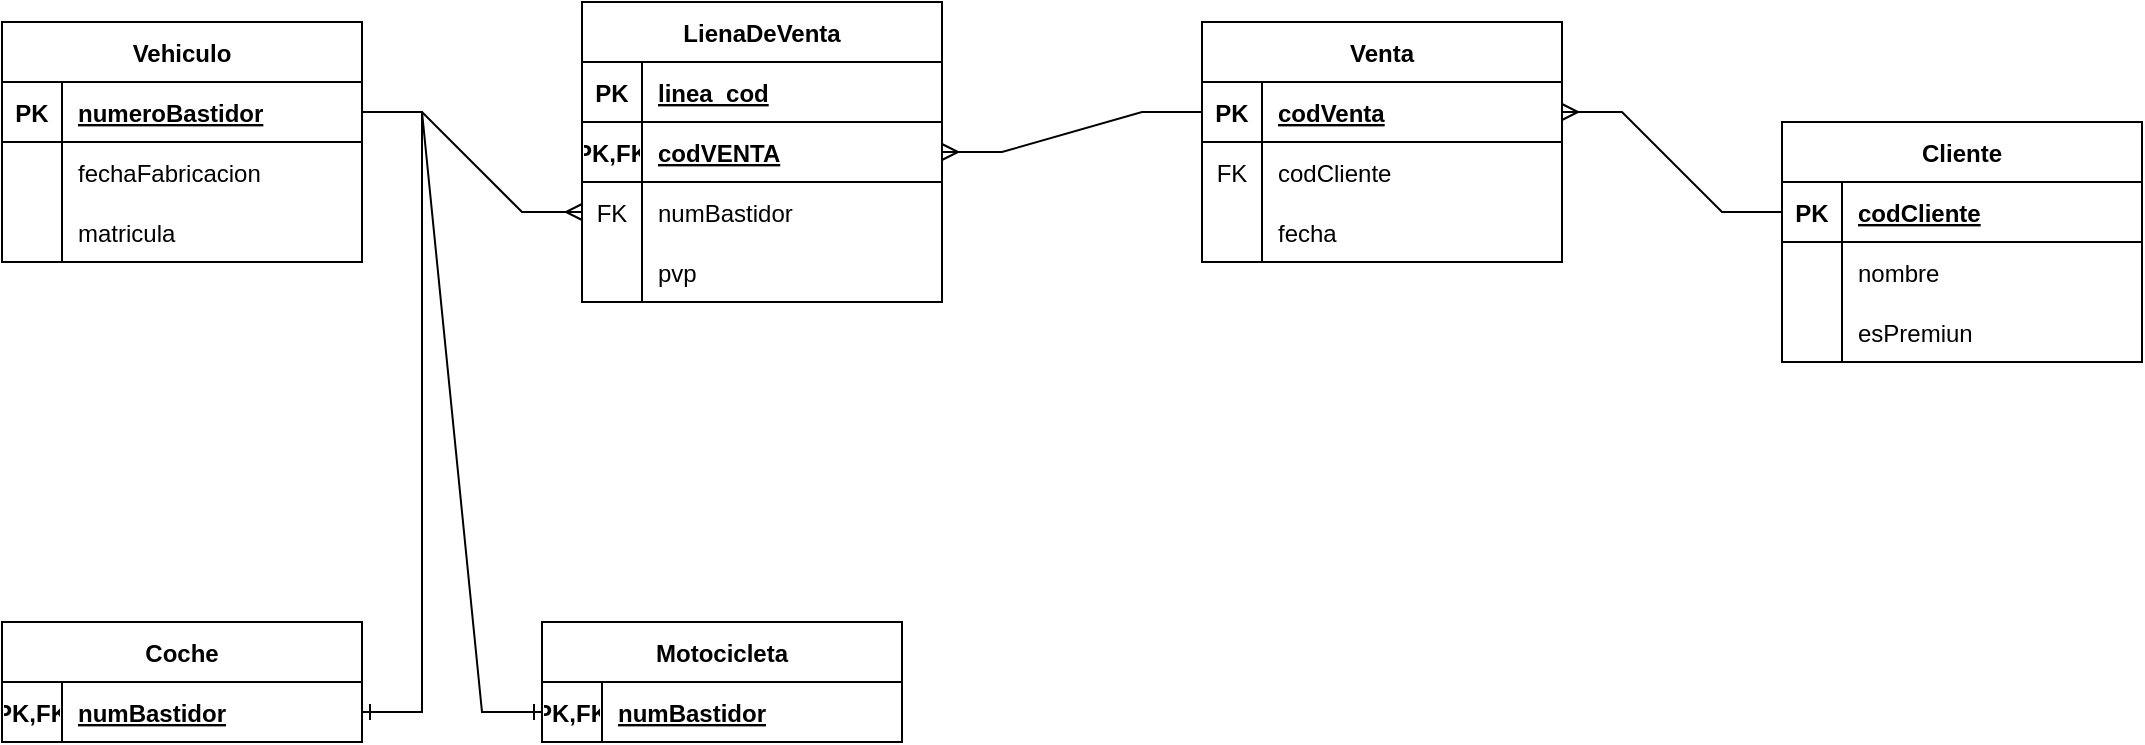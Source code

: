 <mxfile version="20.8.16" type="device"><diagram id="R2lEEEUBdFMjLlhIrx00" name="Page-1"><mxGraphModel dx="1114" dy="664" grid="1" gridSize="10" guides="1" tooltips="1" connect="1" arrows="1" fold="1" page="1" pageScale="1" pageWidth="850" pageHeight="1100" math="0" shadow="0" extFonts="Permanent Marker^https://fonts.googleapis.com/css?family=Permanent+Marker"><root><mxCell id="0"/><mxCell id="1" parent="0"/><mxCell id="3yty5MjpDmrxV82f9XFK-1" value="Vehiculo" style="shape=table;startSize=30;container=1;collapsible=1;childLayout=tableLayout;fixedRows=1;rowLines=0;fontStyle=1;align=center;resizeLast=1;" parent="1" vertex="1"><mxGeometry x="30" y="220" width="180" height="120" as="geometry"/></mxCell><mxCell id="3yty5MjpDmrxV82f9XFK-2" value="" style="shape=tableRow;horizontal=0;startSize=0;swimlaneHead=0;swimlaneBody=0;fillColor=none;collapsible=0;dropTarget=0;points=[[0,0.5],[1,0.5]];portConstraint=eastwest;top=0;left=0;right=0;bottom=1;" parent="3yty5MjpDmrxV82f9XFK-1" vertex="1"><mxGeometry y="30" width="180" height="30" as="geometry"/></mxCell><mxCell id="3yty5MjpDmrxV82f9XFK-3" value="PK" style="shape=partialRectangle;connectable=0;fillColor=none;top=0;left=0;bottom=0;right=0;fontStyle=1;overflow=hidden;" parent="3yty5MjpDmrxV82f9XFK-2" vertex="1"><mxGeometry width="30" height="30" as="geometry"><mxRectangle width="30" height="30" as="alternateBounds"/></mxGeometry></mxCell><mxCell id="3yty5MjpDmrxV82f9XFK-4" value="numeroBastidor" style="shape=partialRectangle;connectable=0;fillColor=none;top=0;left=0;bottom=0;right=0;align=left;spacingLeft=6;fontStyle=5;overflow=hidden;" parent="3yty5MjpDmrxV82f9XFK-2" vertex="1"><mxGeometry x="30" width="150" height="30" as="geometry"><mxRectangle width="150" height="30" as="alternateBounds"/></mxGeometry></mxCell><mxCell id="3yty5MjpDmrxV82f9XFK-5" value="" style="shape=tableRow;horizontal=0;startSize=0;swimlaneHead=0;swimlaneBody=0;fillColor=none;collapsible=0;dropTarget=0;points=[[0,0.5],[1,0.5]];portConstraint=eastwest;top=0;left=0;right=0;bottom=0;" parent="3yty5MjpDmrxV82f9XFK-1" vertex="1"><mxGeometry y="60" width="180" height="30" as="geometry"/></mxCell><mxCell id="3yty5MjpDmrxV82f9XFK-6" value="" style="shape=partialRectangle;connectable=0;fillColor=none;top=0;left=0;bottom=0;right=0;editable=1;overflow=hidden;" parent="3yty5MjpDmrxV82f9XFK-5" vertex="1"><mxGeometry width="30" height="30" as="geometry"><mxRectangle width="30" height="30" as="alternateBounds"/></mxGeometry></mxCell><mxCell id="3yty5MjpDmrxV82f9XFK-7" value="fechaFabricacion" style="shape=partialRectangle;connectable=0;fillColor=none;top=0;left=0;bottom=0;right=0;align=left;spacingLeft=6;overflow=hidden;" parent="3yty5MjpDmrxV82f9XFK-5" vertex="1"><mxGeometry x="30" width="150" height="30" as="geometry"><mxRectangle width="150" height="30" as="alternateBounds"/></mxGeometry></mxCell><mxCell id="3yty5MjpDmrxV82f9XFK-8" value="" style="shape=tableRow;horizontal=0;startSize=0;swimlaneHead=0;swimlaneBody=0;fillColor=none;collapsible=0;dropTarget=0;points=[[0,0.5],[1,0.5]];portConstraint=eastwest;top=0;left=0;right=0;bottom=0;" parent="3yty5MjpDmrxV82f9XFK-1" vertex="1"><mxGeometry y="90" width="180" height="30" as="geometry"/></mxCell><mxCell id="3yty5MjpDmrxV82f9XFK-9" value="" style="shape=partialRectangle;connectable=0;fillColor=none;top=0;left=0;bottom=0;right=0;editable=1;overflow=hidden;" parent="3yty5MjpDmrxV82f9XFK-8" vertex="1"><mxGeometry width="30" height="30" as="geometry"><mxRectangle width="30" height="30" as="alternateBounds"/></mxGeometry></mxCell><mxCell id="3yty5MjpDmrxV82f9XFK-10" value="matricula" style="shape=partialRectangle;connectable=0;fillColor=none;top=0;left=0;bottom=0;right=0;align=left;spacingLeft=6;overflow=hidden;" parent="3yty5MjpDmrxV82f9XFK-8" vertex="1"><mxGeometry x="30" width="150" height="30" as="geometry"><mxRectangle width="150" height="30" as="alternateBounds"/></mxGeometry></mxCell><mxCell id="3yty5MjpDmrxV82f9XFK-14" value="LienaDeVenta" style="shape=table;startSize=30;container=1;collapsible=1;childLayout=tableLayout;fixedRows=1;rowLines=0;fontStyle=1;align=center;resizeLast=1;" parent="1" vertex="1"><mxGeometry x="320" y="210" width="180" height="150" as="geometry"/></mxCell><mxCell id="3yty5MjpDmrxV82f9XFK-15" value="" style="shape=tableRow;horizontal=0;startSize=0;swimlaneHead=0;swimlaneBody=0;fillColor=none;collapsible=0;dropTarget=0;points=[[0,0.5],[1,0.5]];portConstraint=eastwest;top=0;left=0;right=0;bottom=1;" parent="3yty5MjpDmrxV82f9XFK-14" vertex="1"><mxGeometry y="30" width="180" height="30" as="geometry"/></mxCell><mxCell id="3yty5MjpDmrxV82f9XFK-16" value="PK" style="shape=partialRectangle;connectable=0;fillColor=none;top=0;left=0;bottom=0;right=0;fontStyle=1;overflow=hidden;" parent="3yty5MjpDmrxV82f9XFK-15" vertex="1"><mxGeometry width="30" height="30" as="geometry"><mxRectangle width="30" height="30" as="alternateBounds"/></mxGeometry></mxCell><mxCell id="3yty5MjpDmrxV82f9XFK-17" value="linea_cod" style="shape=partialRectangle;connectable=0;fillColor=none;top=0;left=0;bottom=0;right=0;align=left;spacingLeft=6;fontStyle=5;overflow=hidden;" parent="3yty5MjpDmrxV82f9XFK-15" vertex="1"><mxGeometry x="30" width="150" height="30" as="geometry"><mxRectangle width="150" height="30" as="alternateBounds"/></mxGeometry></mxCell><mxCell id="3yty5MjpDmrxV82f9XFK-92" value="" style="shape=tableRow;horizontal=0;startSize=0;swimlaneHead=0;swimlaneBody=0;fillColor=none;collapsible=0;dropTarget=0;points=[[0,0.5],[1,0.5]];portConstraint=eastwest;top=0;left=0;right=0;bottom=1;" parent="3yty5MjpDmrxV82f9XFK-14" vertex="1"><mxGeometry y="60" width="180" height="30" as="geometry"/></mxCell><mxCell id="3yty5MjpDmrxV82f9XFK-93" value="PK,FK" style="shape=partialRectangle;connectable=0;fillColor=none;top=0;left=0;bottom=0;right=0;fontStyle=1;overflow=hidden;" parent="3yty5MjpDmrxV82f9XFK-92" vertex="1"><mxGeometry width="30" height="30" as="geometry"><mxRectangle width="30" height="30" as="alternateBounds"/></mxGeometry></mxCell><mxCell id="3yty5MjpDmrxV82f9XFK-94" value="codVENTA" style="shape=partialRectangle;connectable=0;fillColor=none;top=0;left=0;bottom=0;right=0;align=left;spacingLeft=6;fontStyle=5;overflow=hidden;" parent="3yty5MjpDmrxV82f9XFK-92" vertex="1"><mxGeometry x="30" width="150" height="30" as="geometry"><mxRectangle width="150" height="30" as="alternateBounds"/></mxGeometry></mxCell><mxCell id="3yty5MjpDmrxV82f9XFK-95" value="" style="shape=tableRow;horizontal=0;startSize=0;swimlaneHead=0;swimlaneBody=0;fillColor=none;collapsible=0;dropTarget=0;points=[[0,0.5],[1,0.5]];portConstraint=eastwest;top=0;left=0;right=0;bottom=0;" parent="3yty5MjpDmrxV82f9XFK-14" vertex="1"><mxGeometry y="90" width="180" height="30" as="geometry"/></mxCell><mxCell id="3yty5MjpDmrxV82f9XFK-96" value="FK" style="shape=partialRectangle;connectable=0;fillColor=none;top=0;left=0;bottom=0;right=0;fontStyle=0;overflow=hidden;" parent="3yty5MjpDmrxV82f9XFK-95" vertex="1"><mxGeometry width="30" height="30" as="geometry"><mxRectangle width="30" height="30" as="alternateBounds"/></mxGeometry></mxCell><mxCell id="3yty5MjpDmrxV82f9XFK-97" value="numBastidor" style="shape=partialRectangle;connectable=0;fillColor=none;top=0;left=0;bottom=0;right=0;align=left;spacingLeft=6;fontStyle=0;overflow=hidden;" parent="3yty5MjpDmrxV82f9XFK-95" vertex="1"><mxGeometry x="30" width="150" height="30" as="geometry"><mxRectangle width="150" height="30" as="alternateBounds"/></mxGeometry></mxCell><mxCell id="3yty5MjpDmrxV82f9XFK-18" value="" style="shape=tableRow;horizontal=0;startSize=0;swimlaneHead=0;swimlaneBody=0;fillColor=none;collapsible=0;dropTarget=0;points=[[0,0.5],[1,0.5]];portConstraint=eastwest;top=0;left=0;right=0;bottom=0;" parent="3yty5MjpDmrxV82f9XFK-14" vertex="1"><mxGeometry y="120" width="180" height="30" as="geometry"/></mxCell><mxCell id="3yty5MjpDmrxV82f9XFK-19" value="" style="shape=partialRectangle;connectable=0;fillColor=none;top=0;left=0;bottom=0;right=0;editable=1;overflow=hidden;" parent="3yty5MjpDmrxV82f9XFK-18" vertex="1"><mxGeometry width="30" height="30" as="geometry"><mxRectangle width="30" height="30" as="alternateBounds"/></mxGeometry></mxCell><mxCell id="3yty5MjpDmrxV82f9XFK-20" value="pvp" style="shape=partialRectangle;connectable=0;fillColor=none;top=0;left=0;bottom=0;right=0;align=left;spacingLeft=6;overflow=hidden;" parent="3yty5MjpDmrxV82f9XFK-18" vertex="1"><mxGeometry x="30" width="150" height="30" as="geometry"><mxRectangle width="150" height="30" as="alternateBounds"/></mxGeometry></mxCell><mxCell id="3yty5MjpDmrxV82f9XFK-27" value="Venta" style="shape=table;startSize=30;container=1;collapsible=1;childLayout=tableLayout;fixedRows=1;rowLines=0;fontStyle=1;align=center;resizeLast=1;" parent="1" vertex="1"><mxGeometry x="630" y="220" width="180" height="120" as="geometry"/></mxCell><mxCell id="3yty5MjpDmrxV82f9XFK-28" value="" style="shape=tableRow;horizontal=0;startSize=0;swimlaneHead=0;swimlaneBody=0;fillColor=none;collapsible=0;dropTarget=0;points=[[0,0.5],[1,0.5]];portConstraint=eastwest;top=0;left=0;right=0;bottom=1;" parent="3yty5MjpDmrxV82f9XFK-27" vertex="1"><mxGeometry y="30" width="180" height="30" as="geometry"/></mxCell><mxCell id="3yty5MjpDmrxV82f9XFK-29" value="PK" style="shape=partialRectangle;connectable=0;fillColor=none;top=0;left=0;bottom=0;right=0;fontStyle=1;overflow=hidden;" parent="3yty5MjpDmrxV82f9XFK-28" vertex="1"><mxGeometry width="30" height="30" as="geometry"><mxRectangle width="30" height="30" as="alternateBounds"/></mxGeometry></mxCell><mxCell id="3yty5MjpDmrxV82f9XFK-30" value="codVenta" style="shape=partialRectangle;connectable=0;fillColor=none;top=0;left=0;bottom=0;right=0;align=left;spacingLeft=6;fontStyle=5;overflow=hidden;" parent="3yty5MjpDmrxV82f9XFK-28" vertex="1"><mxGeometry x="30" width="150" height="30" as="geometry"><mxRectangle width="150" height="30" as="alternateBounds"/></mxGeometry></mxCell><mxCell id="3yty5MjpDmrxV82f9XFK-98" value="" style="shape=tableRow;horizontal=0;startSize=0;swimlaneHead=0;swimlaneBody=0;fillColor=none;collapsible=0;dropTarget=0;points=[[0,0.5],[1,0.5]];portConstraint=eastwest;top=0;left=0;right=0;bottom=0;" parent="3yty5MjpDmrxV82f9XFK-27" vertex="1"><mxGeometry y="60" width="180" height="30" as="geometry"/></mxCell><mxCell id="3yty5MjpDmrxV82f9XFK-99" value="FK" style="shape=partialRectangle;connectable=0;fillColor=none;top=0;left=0;bottom=0;right=0;fontStyle=0;overflow=hidden;" parent="3yty5MjpDmrxV82f9XFK-98" vertex="1"><mxGeometry width="30" height="30" as="geometry"><mxRectangle width="30" height="30" as="alternateBounds"/></mxGeometry></mxCell><mxCell id="3yty5MjpDmrxV82f9XFK-100" value="codCliente" style="shape=partialRectangle;connectable=0;fillColor=none;top=0;left=0;bottom=0;right=0;align=left;spacingLeft=6;fontStyle=0;overflow=hidden;" parent="3yty5MjpDmrxV82f9XFK-98" vertex="1"><mxGeometry x="30" width="150" height="30" as="geometry"><mxRectangle width="150" height="30" as="alternateBounds"/></mxGeometry></mxCell><mxCell id="3yty5MjpDmrxV82f9XFK-31" value="" style="shape=tableRow;horizontal=0;startSize=0;swimlaneHead=0;swimlaneBody=0;fillColor=none;collapsible=0;dropTarget=0;points=[[0,0.5],[1,0.5]];portConstraint=eastwest;top=0;left=0;right=0;bottom=0;" parent="3yty5MjpDmrxV82f9XFK-27" vertex="1"><mxGeometry y="90" width="180" height="30" as="geometry"/></mxCell><mxCell id="3yty5MjpDmrxV82f9XFK-32" value="" style="shape=partialRectangle;connectable=0;fillColor=none;top=0;left=0;bottom=0;right=0;editable=1;overflow=hidden;" parent="3yty5MjpDmrxV82f9XFK-31" vertex="1"><mxGeometry width="30" height="30" as="geometry"><mxRectangle width="30" height="30" as="alternateBounds"/></mxGeometry></mxCell><mxCell id="3yty5MjpDmrxV82f9XFK-33" value="fecha" style="shape=partialRectangle;connectable=0;fillColor=none;top=0;left=0;bottom=0;right=0;align=left;spacingLeft=6;overflow=hidden;" parent="3yty5MjpDmrxV82f9XFK-31" vertex="1"><mxGeometry x="30" width="150" height="30" as="geometry"><mxRectangle width="150" height="30" as="alternateBounds"/></mxGeometry></mxCell><mxCell id="3yty5MjpDmrxV82f9XFK-40" value="Cliente" style="shape=table;startSize=30;container=1;collapsible=1;childLayout=tableLayout;fixedRows=1;rowLines=0;fontStyle=1;align=center;resizeLast=1;" parent="1" vertex="1"><mxGeometry x="920" y="270" width="180" height="120" as="geometry"/></mxCell><mxCell id="3yty5MjpDmrxV82f9XFK-41" value="" style="shape=tableRow;horizontal=0;startSize=0;swimlaneHead=0;swimlaneBody=0;fillColor=none;collapsible=0;dropTarget=0;points=[[0,0.5],[1,0.5]];portConstraint=eastwest;top=0;left=0;right=0;bottom=1;" parent="3yty5MjpDmrxV82f9XFK-40" vertex="1"><mxGeometry y="30" width="180" height="30" as="geometry"/></mxCell><mxCell id="3yty5MjpDmrxV82f9XFK-42" value="PK" style="shape=partialRectangle;connectable=0;fillColor=none;top=0;left=0;bottom=0;right=0;fontStyle=1;overflow=hidden;" parent="3yty5MjpDmrxV82f9XFK-41" vertex="1"><mxGeometry width="30" height="30" as="geometry"><mxRectangle width="30" height="30" as="alternateBounds"/></mxGeometry></mxCell><mxCell id="3yty5MjpDmrxV82f9XFK-43" value="codCliente" style="shape=partialRectangle;connectable=0;fillColor=none;top=0;left=0;bottom=0;right=0;align=left;spacingLeft=6;fontStyle=5;overflow=hidden;" parent="3yty5MjpDmrxV82f9XFK-41" vertex="1"><mxGeometry x="30" width="150" height="30" as="geometry"><mxRectangle width="150" height="30" as="alternateBounds"/></mxGeometry></mxCell><mxCell id="3yty5MjpDmrxV82f9XFK-44" value="" style="shape=tableRow;horizontal=0;startSize=0;swimlaneHead=0;swimlaneBody=0;fillColor=none;collapsible=0;dropTarget=0;points=[[0,0.5],[1,0.5]];portConstraint=eastwest;top=0;left=0;right=0;bottom=0;" parent="3yty5MjpDmrxV82f9XFK-40" vertex="1"><mxGeometry y="60" width="180" height="30" as="geometry"/></mxCell><mxCell id="3yty5MjpDmrxV82f9XFK-45" value="" style="shape=partialRectangle;connectable=0;fillColor=none;top=0;left=0;bottom=0;right=0;editable=1;overflow=hidden;" parent="3yty5MjpDmrxV82f9XFK-44" vertex="1"><mxGeometry width="30" height="30" as="geometry"><mxRectangle width="30" height="30" as="alternateBounds"/></mxGeometry></mxCell><mxCell id="3yty5MjpDmrxV82f9XFK-46" value="nombre" style="shape=partialRectangle;connectable=0;fillColor=none;top=0;left=0;bottom=0;right=0;align=left;spacingLeft=6;overflow=hidden;" parent="3yty5MjpDmrxV82f9XFK-44" vertex="1"><mxGeometry x="30" width="150" height="30" as="geometry"><mxRectangle width="150" height="30" as="alternateBounds"/></mxGeometry></mxCell><mxCell id="NHlT490shNM-B-tNiP1p-1" value="" style="shape=tableRow;horizontal=0;startSize=0;swimlaneHead=0;swimlaneBody=0;fillColor=none;collapsible=0;dropTarget=0;points=[[0,0.5],[1,0.5]];portConstraint=eastwest;top=0;left=0;right=0;bottom=0;" vertex="1" parent="3yty5MjpDmrxV82f9XFK-40"><mxGeometry y="90" width="180" height="30" as="geometry"/></mxCell><mxCell id="NHlT490shNM-B-tNiP1p-2" value="" style="shape=partialRectangle;connectable=0;fillColor=none;top=0;left=0;bottom=0;right=0;editable=1;overflow=hidden;" vertex="1" parent="NHlT490shNM-B-tNiP1p-1"><mxGeometry width="30" height="30" as="geometry"><mxRectangle width="30" height="30" as="alternateBounds"/></mxGeometry></mxCell><mxCell id="NHlT490shNM-B-tNiP1p-3" value="esPremiun" style="shape=partialRectangle;connectable=0;fillColor=none;top=0;left=0;bottom=0;right=0;align=left;spacingLeft=6;overflow=hidden;" vertex="1" parent="NHlT490shNM-B-tNiP1p-1"><mxGeometry x="30" width="150" height="30" as="geometry"><mxRectangle width="150" height="30" as="alternateBounds"/></mxGeometry></mxCell><mxCell id="3yty5MjpDmrxV82f9XFK-66" value="Coche" style="shape=table;startSize=30;container=1;collapsible=1;childLayout=tableLayout;fixedRows=1;rowLines=0;fontStyle=1;align=center;resizeLast=1;" parent="1" vertex="1"><mxGeometry x="30" y="520" width="180" height="60" as="geometry"/></mxCell><mxCell id="3yty5MjpDmrxV82f9XFK-67" value="" style="shape=tableRow;horizontal=0;startSize=0;swimlaneHead=0;swimlaneBody=0;fillColor=none;collapsible=0;dropTarget=0;points=[[0,0.5],[1,0.5]];portConstraint=eastwest;top=0;left=0;right=0;bottom=1;" parent="3yty5MjpDmrxV82f9XFK-66" vertex="1"><mxGeometry y="30" width="180" height="30" as="geometry"/></mxCell><mxCell id="3yty5MjpDmrxV82f9XFK-68" value="PK,FK" style="shape=partialRectangle;connectable=0;fillColor=none;top=0;left=0;bottom=0;right=0;fontStyle=1;overflow=hidden;" parent="3yty5MjpDmrxV82f9XFK-67" vertex="1"><mxGeometry width="30" height="30" as="geometry"><mxRectangle width="30" height="30" as="alternateBounds"/></mxGeometry></mxCell><mxCell id="3yty5MjpDmrxV82f9XFK-69" value="numBastidor" style="shape=partialRectangle;connectable=0;fillColor=none;top=0;left=0;bottom=0;right=0;align=left;spacingLeft=6;fontStyle=5;overflow=hidden;" parent="3yty5MjpDmrxV82f9XFK-67" vertex="1"><mxGeometry x="30" width="150" height="30" as="geometry"><mxRectangle width="150" height="30" as="alternateBounds"/></mxGeometry></mxCell><mxCell id="3yty5MjpDmrxV82f9XFK-79" value="Motocicleta" style="shape=table;startSize=30;container=1;collapsible=1;childLayout=tableLayout;fixedRows=1;rowLines=0;fontStyle=1;align=center;resizeLast=1;" parent="1" vertex="1"><mxGeometry x="300" y="520" width="180" height="60" as="geometry"/></mxCell><mxCell id="3yty5MjpDmrxV82f9XFK-80" value="" style="shape=tableRow;horizontal=0;startSize=0;swimlaneHead=0;swimlaneBody=0;fillColor=none;collapsible=0;dropTarget=0;points=[[0,0.5],[1,0.5]];portConstraint=eastwest;top=0;left=0;right=0;bottom=1;" parent="3yty5MjpDmrxV82f9XFK-79" vertex="1"><mxGeometry y="30" width="180" height="30" as="geometry"/></mxCell><mxCell id="3yty5MjpDmrxV82f9XFK-81" value="PK,FK" style="shape=partialRectangle;connectable=0;fillColor=none;top=0;left=0;bottom=0;right=0;fontStyle=1;overflow=hidden;" parent="3yty5MjpDmrxV82f9XFK-80" vertex="1"><mxGeometry width="30" height="30" as="geometry"><mxRectangle width="30" height="30" as="alternateBounds"/></mxGeometry></mxCell><mxCell id="3yty5MjpDmrxV82f9XFK-82" value="numBastidor" style="shape=partialRectangle;connectable=0;fillColor=none;top=0;left=0;bottom=0;right=0;align=left;spacingLeft=6;fontStyle=5;overflow=hidden;" parent="3yty5MjpDmrxV82f9XFK-80" vertex="1"><mxGeometry x="30" width="150" height="30" as="geometry"><mxRectangle width="150" height="30" as="alternateBounds"/></mxGeometry></mxCell><mxCell id="3yty5MjpDmrxV82f9XFK-104" value="" style="edgeStyle=entityRelationEdgeStyle;fontSize=12;html=1;endArrow=ERmany;rounded=0;entryX=1;entryY=0.5;entryDx=0;entryDy=0;exitX=0;exitY=0.5;exitDx=0;exitDy=0;" parent="1" source="3yty5MjpDmrxV82f9XFK-41" target="3yty5MjpDmrxV82f9XFK-28" edge="1"><mxGeometry width="100" height="100" relative="1" as="geometry"><mxPoint x="860" y="320" as="sourcePoint"/><mxPoint x="960" y="220" as="targetPoint"/></mxGeometry></mxCell><mxCell id="3yty5MjpDmrxV82f9XFK-106" value="" style="edgeStyle=entityRelationEdgeStyle;fontSize=12;html=1;endArrow=ERmany;rounded=0;" parent="1" source="3yty5MjpDmrxV82f9XFK-2" target="3yty5MjpDmrxV82f9XFK-95" edge="1"><mxGeometry width="100" height="100" relative="1" as="geometry"><mxPoint x="210" y="260" as="sourcePoint"/><mxPoint x="310" y="160" as="targetPoint"/></mxGeometry></mxCell><mxCell id="3yty5MjpDmrxV82f9XFK-108" value="" style="edgeStyle=entityRelationEdgeStyle;fontSize=12;html=1;endArrow=ERone;endFill=1;rounded=0;" parent="1" source="3yty5MjpDmrxV82f9XFK-2" target="3yty5MjpDmrxV82f9XFK-67" edge="1"><mxGeometry width="100" height="100" relative="1" as="geometry"><mxPoint x="220" y="270" as="sourcePoint"/><mxPoint x="310" y="160" as="targetPoint"/></mxGeometry></mxCell><mxCell id="3yty5MjpDmrxV82f9XFK-109" value="" style="edgeStyle=entityRelationEdgeStyle;fontSize=12;html=1;endArrow=ERone;endFill=1;rounded=0;" parent="1" source="3yty5MjpDmrxV82f9XFK-2" target="3yty5MjpDmrxV82f9XFK-80" edge="1"><mxGeometry width="100" height="100" relative="1" as="geometry"><mxPoint x="200" y="270" as="sourcePoint"/><mxPoint x="300" y="170" as="targetPoint"/></mxGeometry></mxCell><mxCell id="3yty5MjpDmrxV82f9XFK-110" value="" style="edgeStyle=entityRelationEdgeStyle;fontSize=12;html=1;endArrow=ERmany;rounded=0;exitX=0;exitY=0.5;exitDx=0;exitDy=0;" parent="1" source="3yty5MjpDmrxV82f9XFK-28" target="3yty5MjpDmrxV82f9XFK-92" edge="1"><mxGeometry width="100" height="100" relative="1" as="geometry"><mxPoint x="530" y="250" as="sourcePoint"/><mxPoint x="610" y="140" as="targetPoint"/></mxGeometry></mxCell></root></mxGraphModel></diagram></mxfile>